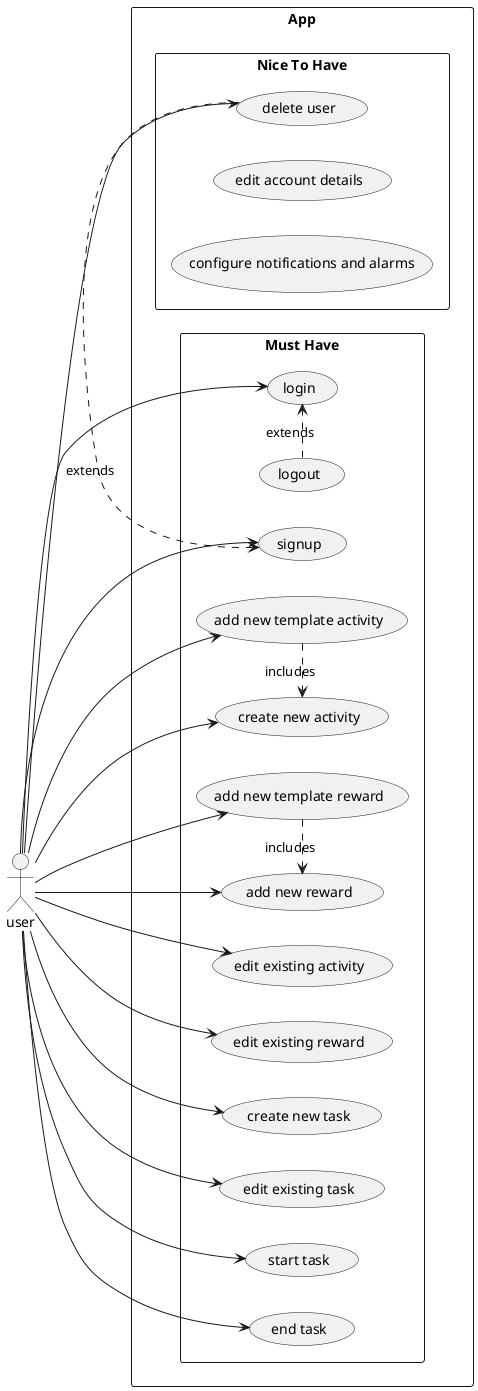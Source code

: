 @startuml
' syntax: 
' https://plantuml.com/use-case-diagram


left to right direction
actor "user" as user
rectangle App {

    rectangle "Must Have" {
        ' account management
        usecase "login" as login
        usecase "logout" as logout
        usecase "signup" as signup

        ' activities and rewards management
        usecase "create new activity" as new_activity
        usecase "add new template activity" as template_activity
        usecase "edit existing activity" as edit_activity

        usecase "add new reward" as new_reward
        usecase "add new template reward" as template_reward
        usecase "edit existing reward" as edit_reward

        usecase "create new task" as new_task
        usecase "edit existing task" as edit_task
        usecase "start task" as start_task
        usecase "end task" as end_task
    } 

    rectangle "Nice To Have" {
        ' account management
        usecase "delete user" as delete_user
        usecase "edit account details" as edit_account
        usecase "configure notifications and alarms" as config_notifications
    }





}

logout .> login : extends
delete_user .> signup : extends
template_activity .> new_activity : includes
template_reward .> new_reward : includes



user --> login
user --> signup
user --> delete_user
user --> new_activity
user --> template_activity
user --> edit_activity
user --> new_reward
user --> template_reward
user --> edit_reward
user --> new_task
user --> edit_task
user --> start_task
user --> end_task


@enduml


